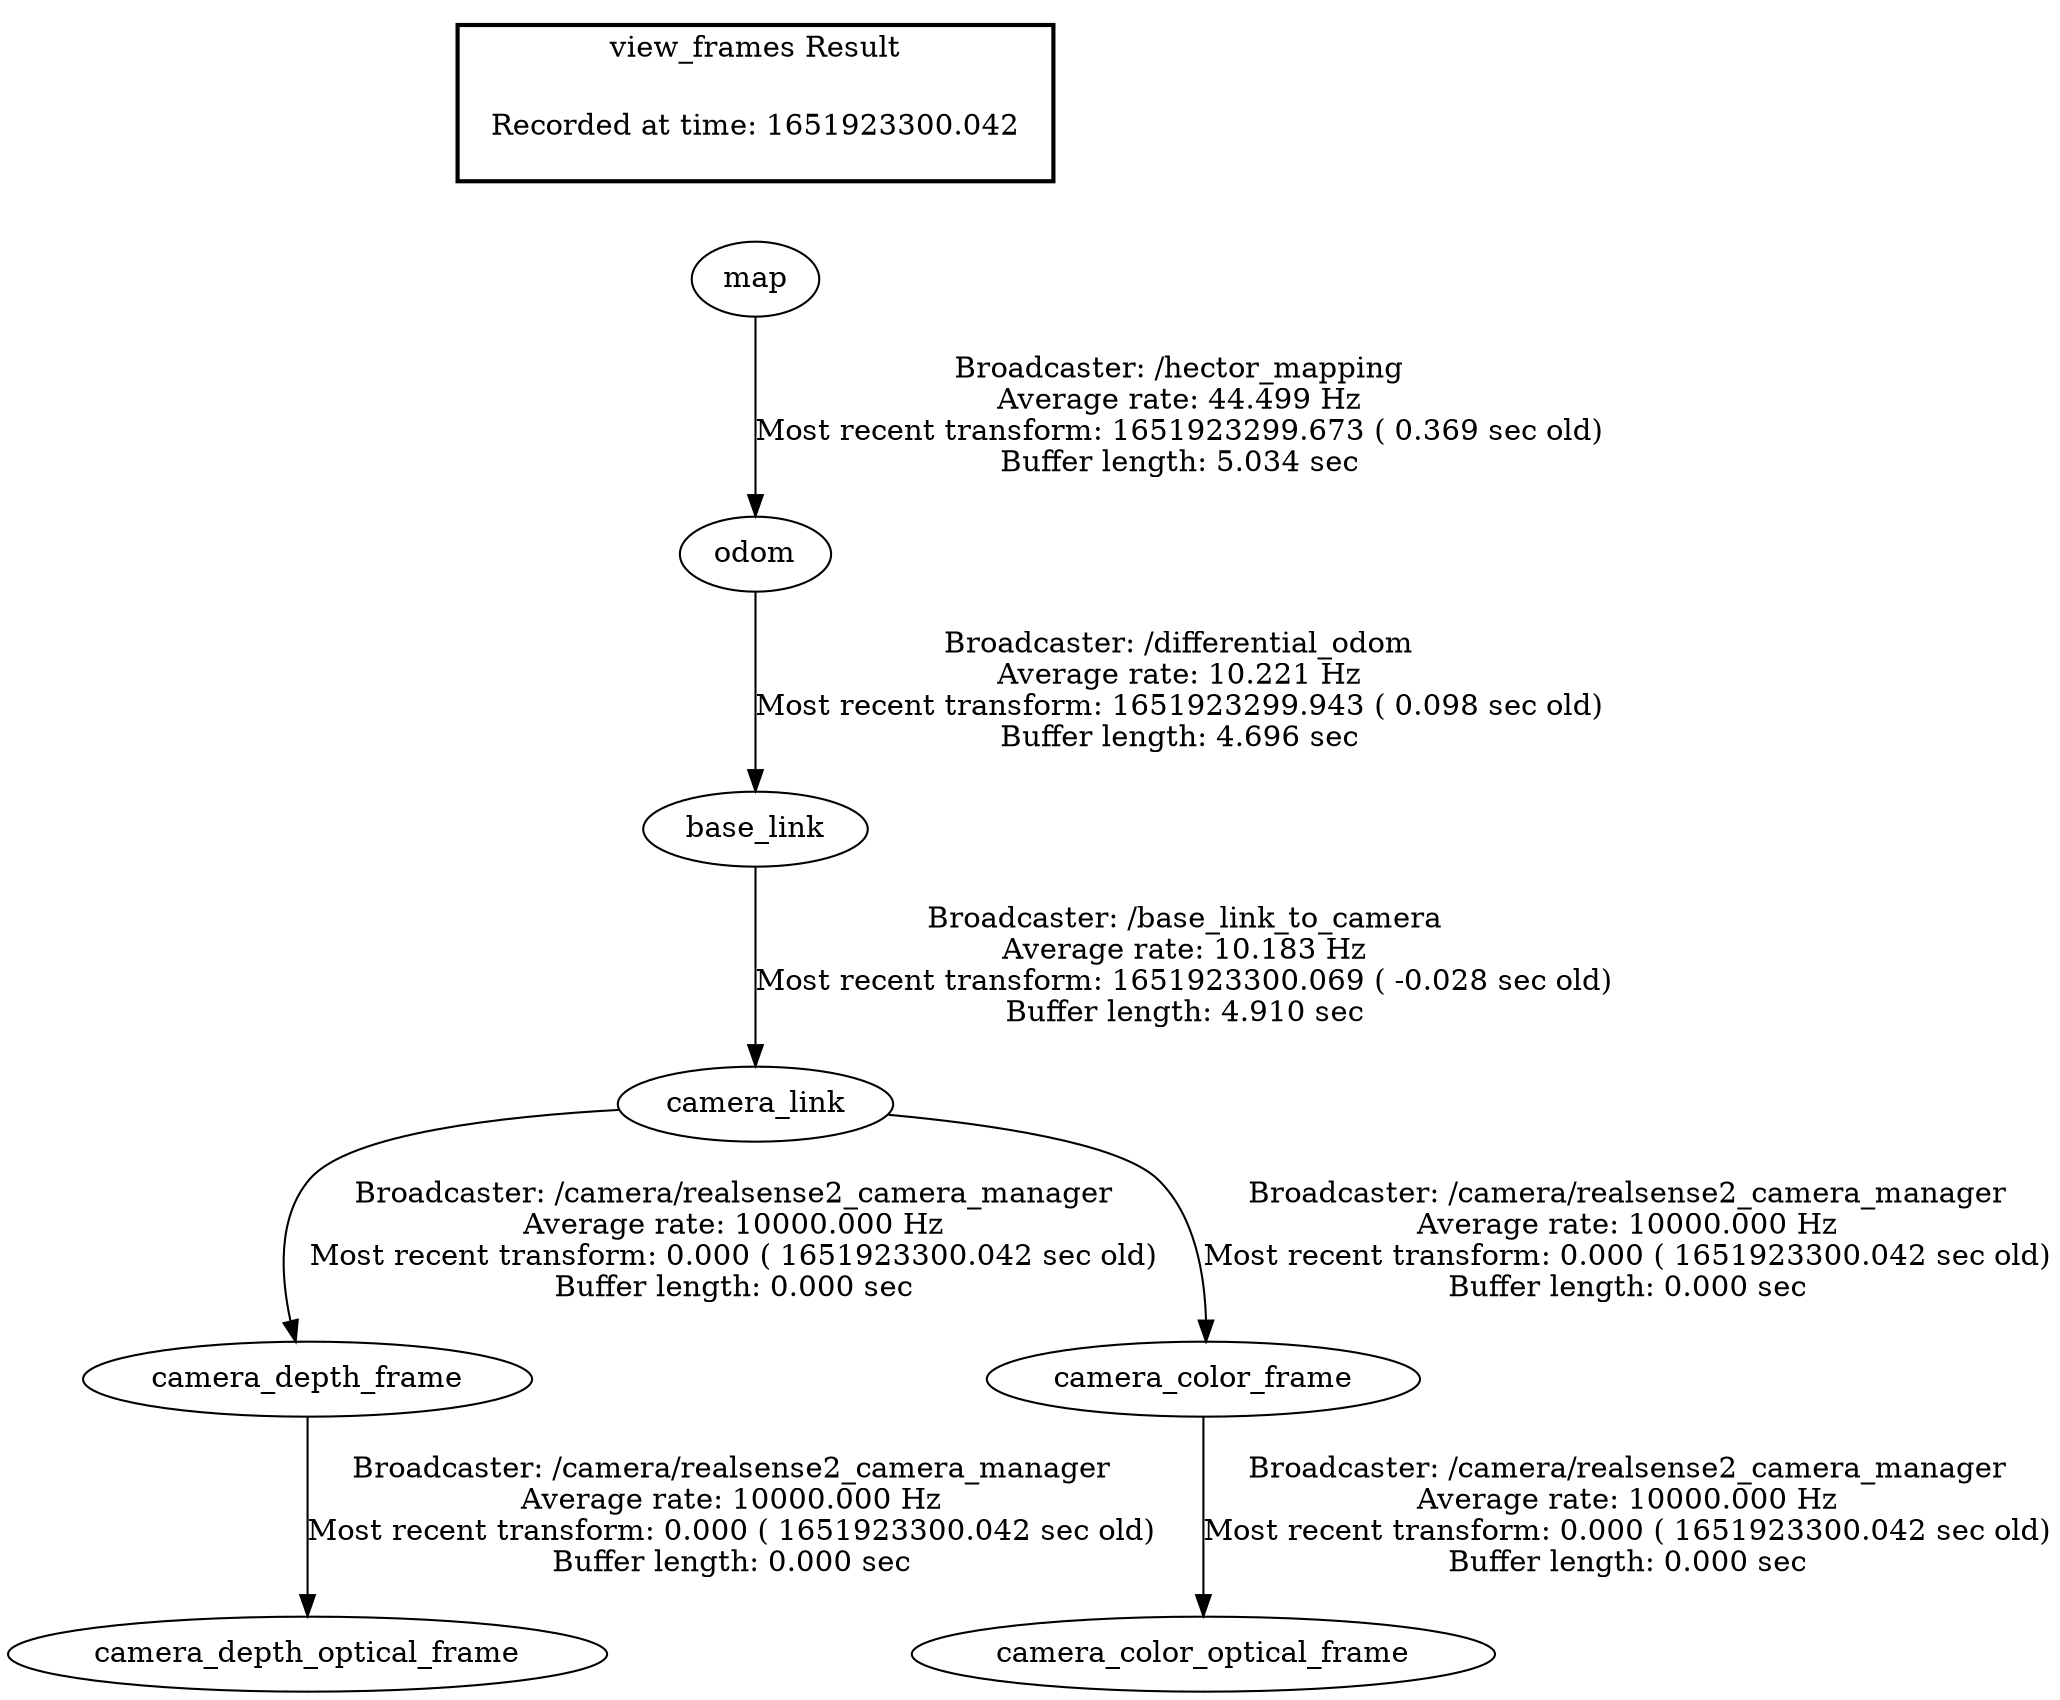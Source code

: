 digraph G {
"base_link" -> "camera_link"[label="Broadcaster: /base_link_to_camera\nAverage rate: 10.183 Hz\nMost recent transform: 1651923300.069 ( -0.028 sec old)\nBuffer length: 4.910 sec\n"];
"odom" -> "base_link"[label="Broadcaster: /differential_odom\nAverage rate: 10.221 Hz\nMost recent transform: 1651923299.943 ( 0.098 sec old)\nBuffer length: 4.696 sec\n"];
"map" -> "odom"[label="Broadcaster: /hector_mapping\nAverage rate: 44.499 Hz\nMost recent transform: 1651923299.673 ( 0.369 sec old)\nBuffer length: 5.034 sec\n"];
"camera_link" -> "camera_depth_frame"[label="Broadcaster: /camera/realsense2_camera_manager\nAverage rate: 10000.000 Hz\nMost recent transform: 0.000 ( 1651923300.042 sec old)\nBuffer length: 0.000 sec\n"];
"camera_depth_frame" -> "camera_depth_optical_frame"[label="Broadcaster: /camera/realsense2_camera_manager\nAverage rate: 10000.000 Hz\nMost recent transform: 0.000 ( 1651923300.042 sec old)\nBuffer length: 0.000 sec\n"];
"camera_link" -> "camera_color_frame"[label="Broadcaster: /camera/realsense2_camera_manager\nAverage rate: 10000.000 Hz\nMost recent transform: 0.000 ( 1651923300.042 sec old)\nBuffer length: 0.000 sec\n"];
"camera_color_frame" -> "camera_color_optical_frame"[label="Broadcaster: /camera/realsense2_camera_manager\nAverage rate: 10000.000 Hz\nMost recent transform: 0.000 ( 1651923300.042 sec old)\nBuffer length: 0.000 sec\n"];
edge [style=invis];
 subgraph cluster_legend { style=bold; color=black; label ="view_frames Result";
"Recorded at time: 1651923300.042"[ shape=plaintext ] ;
 }->"map";
}